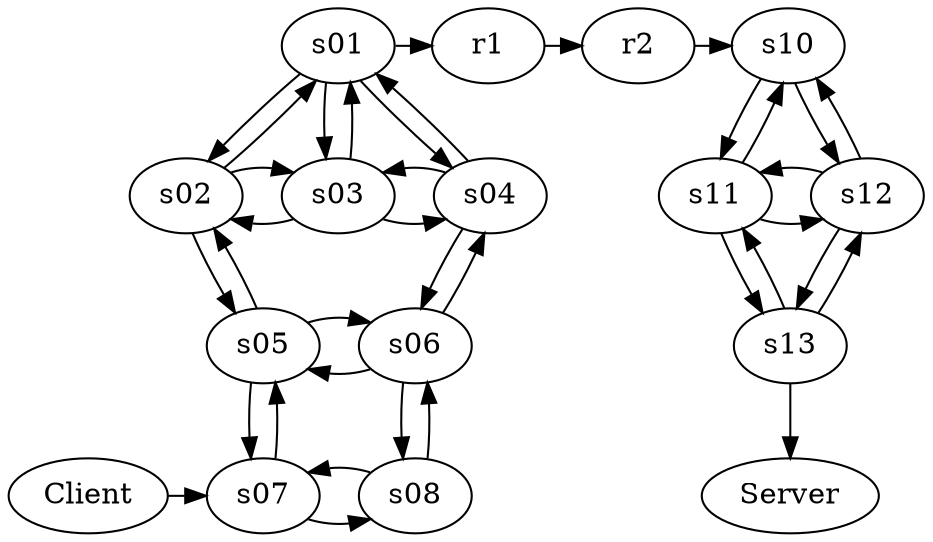 digraph My_Network {
    {rank=same s01 r1 r2 s10}
    {rank=same s02 s03 s04}
    {rank=same s05 s06}
    {rank=same Client s07 s08}
    {rank=same s11 s12}

	Client -> s07
	s13 -> Server
	s01 -> r1
	r1 -> r2
	r2 -> s10
	s11 -> s10
	s11 -> s12
	s11 -> s13
	s06 -> s05
	s06 -> s04
	s06 -> s08
	s10 -> s11
	s10 -> s12
	s12 -> s10
	s12 -> s11
	s12 -> s13
	s03 -> s02
	s03 -> s04
	s03 -> s01
	s05 -> s02
	s05 -> s06
	s05 -> s07
	s01 -> s02
	s01 -> s03
	s01 -> s04
	s04 -> s03
	s04 -> s06
	s04 -> s01
	s07 -> s05
	s07 -> s08
	s08 -> s06
	s08 -> s07
	s02 -> s05
	s02 -> s03
	s02 -> s01
	s13 -> s12
	s13 -> s11
}
